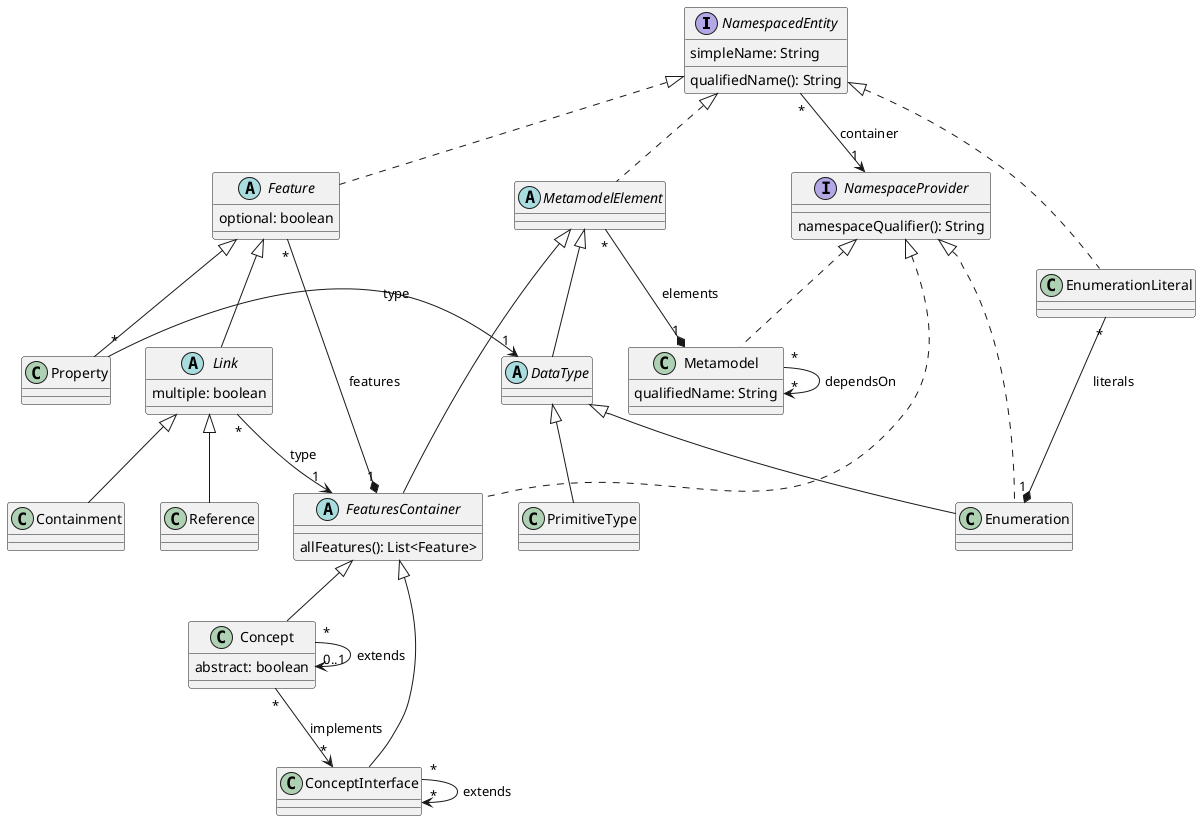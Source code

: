 @startuml


interface NamespacedEntity {
  simpleName: String
  qualifiedName(): String
}

interface NamespaceProvider {
  namespaceQualifier(): String
}

class Metamodel implements NamespaceProvider {
  qualifiedName: String
}

abstract class MetamodelElement implements NamespacedEntity

abstract class FeaturesContainer extends MetamodelElement implements NamespaceProvider {
  allFeatures(): List<Feature>
}

'class Annotation extends FeaturesContainer {
'  platformSpecific: String?
'}

class Concept extends FeaturesContainer {
  abstract: boolean
}

class ConceptInterface extends FeaturesContainer

abstract class Feature implements NamespacedEntity {
'  derived: boolean
  optional: boolean
}

class Property extends Feature

'class Typedef extends DataType

abstract class DataType extends MetamodelElement

class PrimitiveType extends DataType

class Enumeration extends DataType implements NamespaceProvider

class EnumerationLiteral implements NamespacedEntity

abstract class Link extends Feature {
  multiple: boolean
}

class Containment extends Link

class Reference extends Link

' relations:

'Annotation "*" --> "1" FeaturesContainer: target

Concept "*" -> "0..1" Concept: extends
Concept "*" --> "*" ConceptInterface: implements

ConceptInterface "*" --> "*" ConceptInterface: extends

'Containment "*" -> "0..1" Containment: specializes

Feature "*" -* "1" FeaturesContainer: features

Link "*" --> "1" FeaturesContainer: type

MetamodelElement "*" -* "1" Metamodel: elements
Metamodel "*" --> "*" Metamodel: dependsOn

NamespacedEntity "*" --> "1" NamespaceProvider: container

Property "*" -> "1" DataType: type

'Reference "*" -> "0..1" Reference: specializes

EnumerationLiteral "*" -* "1" Enumeration : literals

'Typedef "*" -> "1" PrimitiveType: constraints

@enduml
